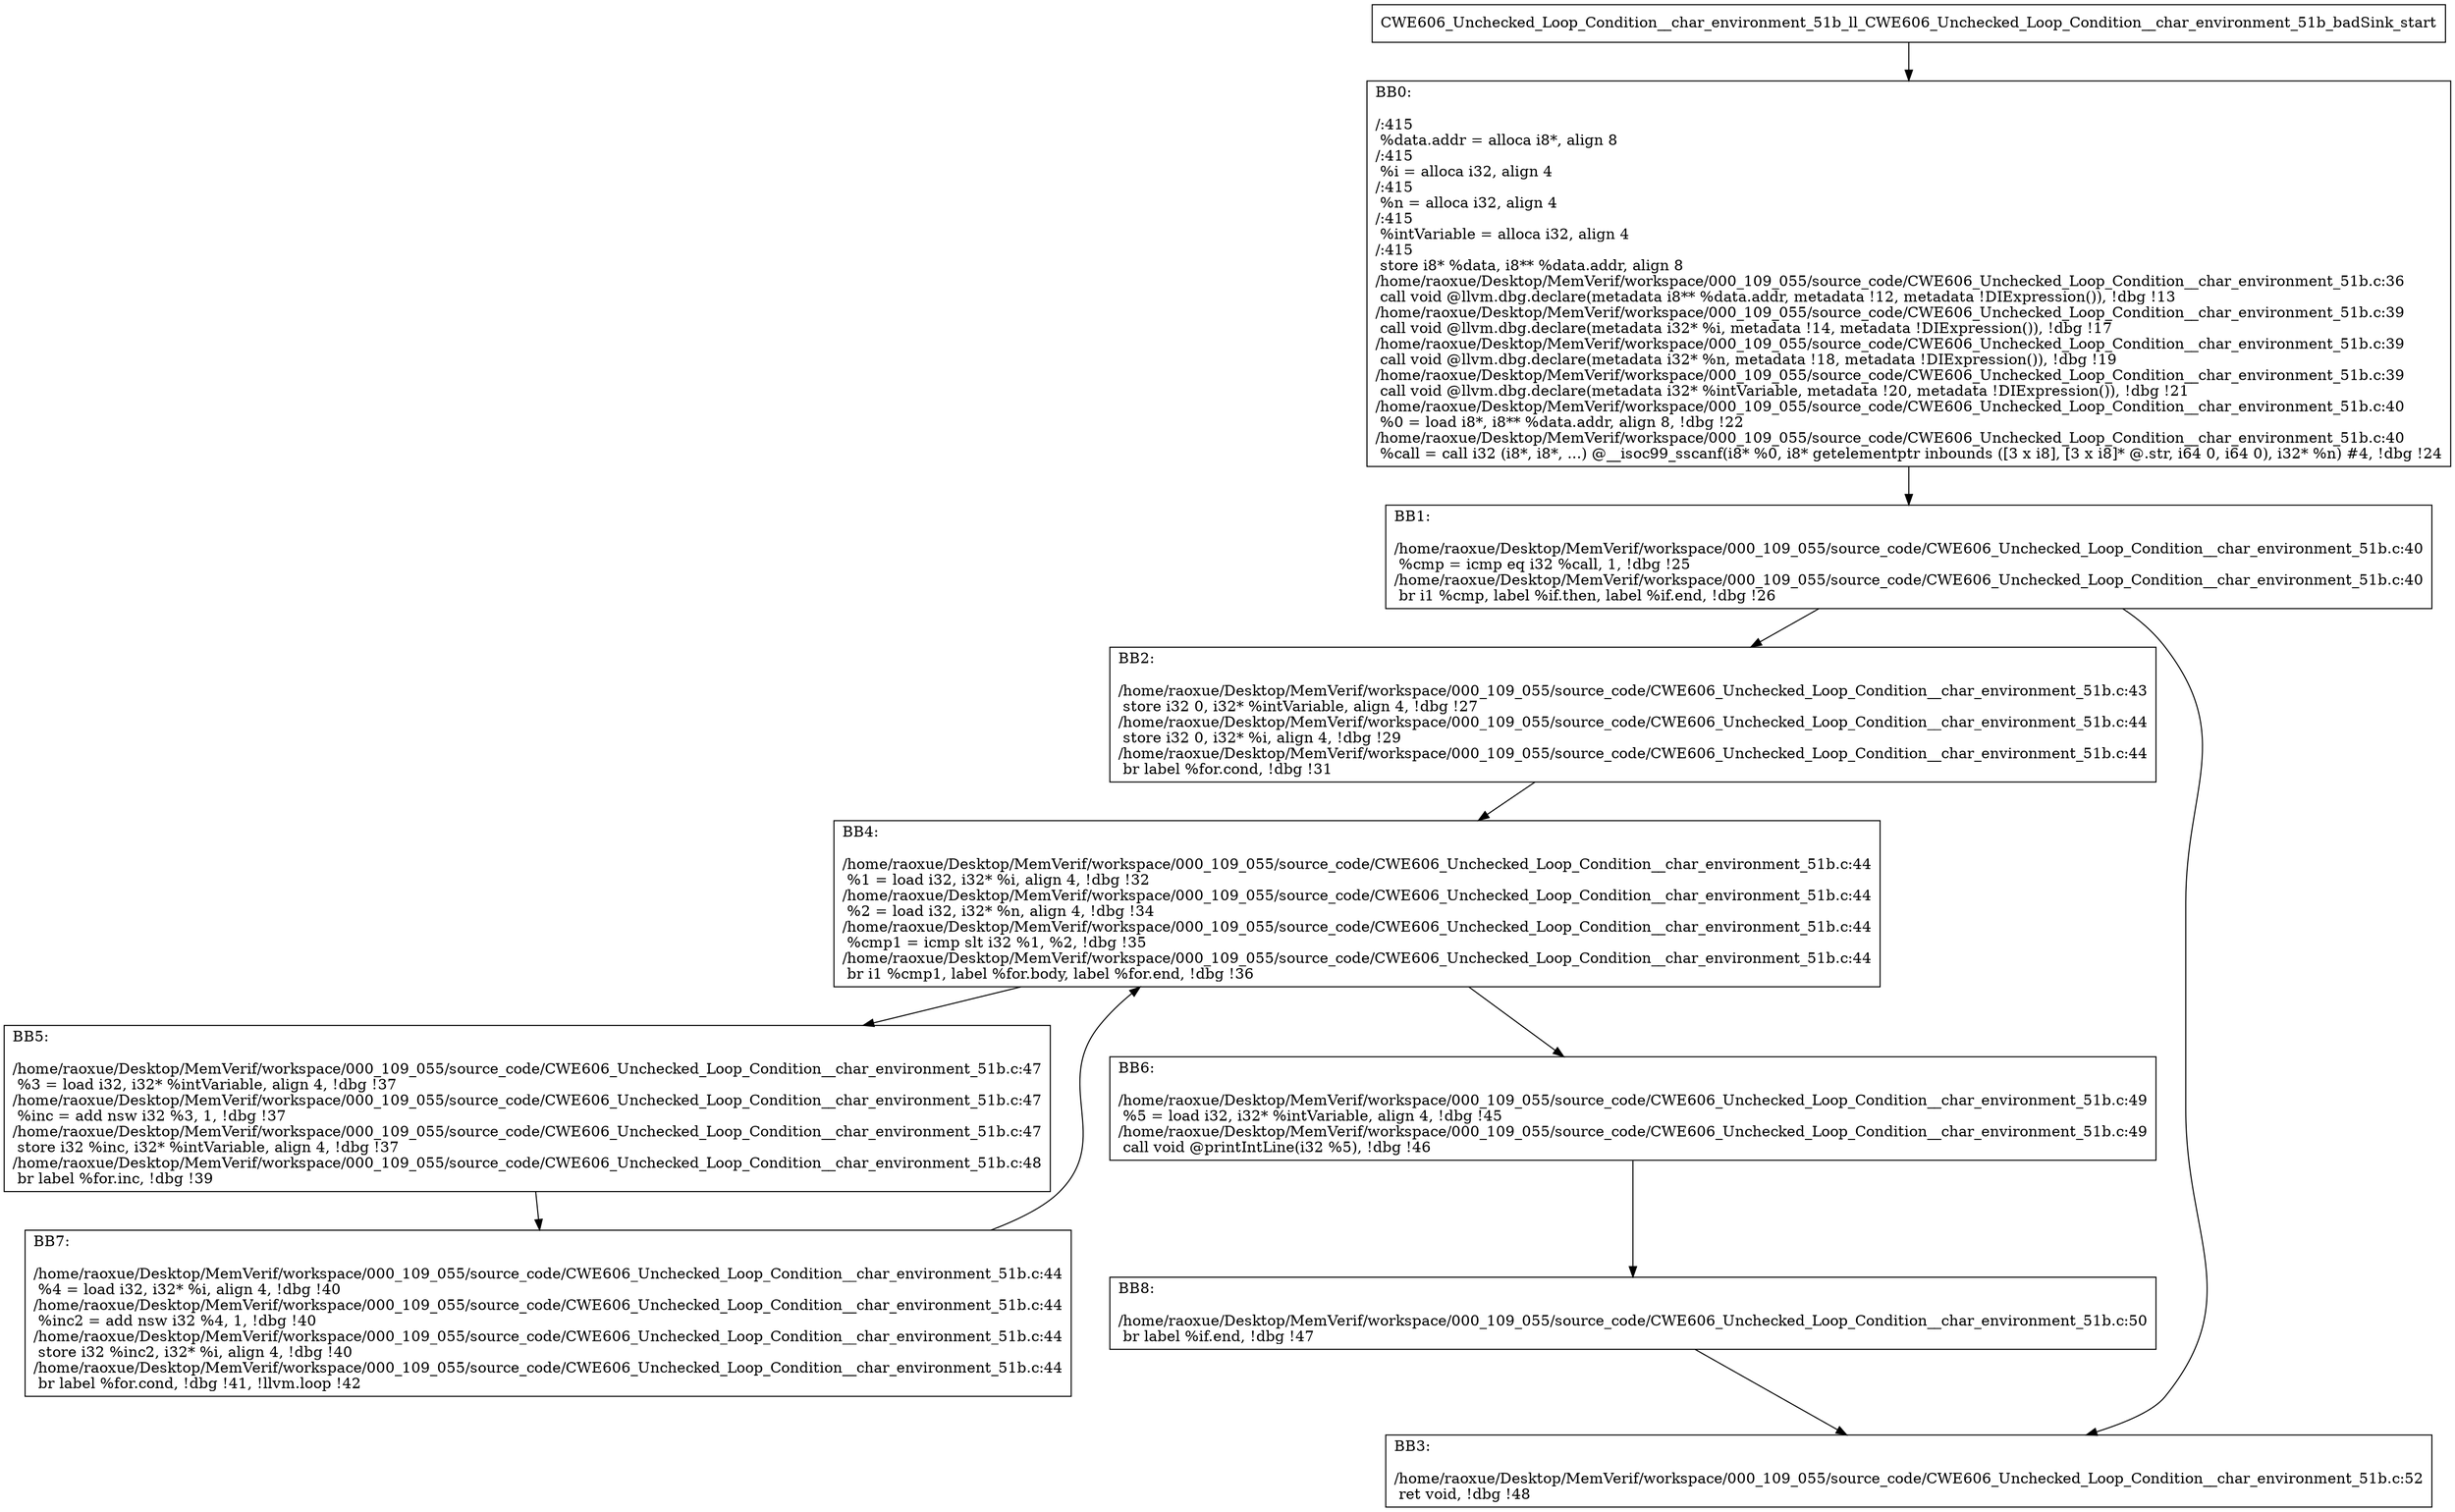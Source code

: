 digraph "CFG for'CWE606_Unchecked_Loop_Condition__char_environment_51b_ll_CWE606_Unchecked_Loop_Condition__char_environment_51b_badSink' function" {
	BBCWE606_Unchecked_Loop_Condition__char_environment_51b_ll_CWE606_Unchecked_Loop_Condition__char_environment_51b_badSink_start[shape=record,label="{CWE606_Unchecked_Loop_Condition__char_environment_51b_ll_CWE606_Unchecked_Loop_Condition__char_environment_51b_badSink_start}"];
	BBCWE606_Unchecked_Loop_Condition__char_environment_51b_ll_CWE606_Unchecked_Loop_Condition__char_environment_51b_badSink_start-> CWE606_Unchecked_Loop_Condition__char_environment_51b_ll_CWE606_Unchecked_Loop_Condition__char_environment_51b_badSinkBB0;
	CWE606_Unchecked_Loop_Condition__char_environment_51b_ll_CWE606_Unchecked_Loop_Condition__char_environment_51b_badSinkBB0 [shape=record, label="{BB0:\l\l/:415\l
  %data.addr = alloca i8*, align 8\l
/:415\l
  %i = alloca i32, align 4\l
/:415\l
  %n = alloca i32, align 4\l
/:415\l
  %intVariable = alloca i32, align 4\l
/:415\l
  store i8* %data, i8** %data.addr, align 8\l
/home/raoxue/Desktop/MemVerif/workspace/000_109_055/source_code/CWE606_Unchecked_Loop_Condition__char_environment_51b.c:36\l
  call void @llvm.dbg.declare(metadata i8** %data.addr, metadata !12, metadata !DIExpression()), !dbg !13\l
/home/raoxue/Desktop/MemVerif/workspace/000_109_055/source_code/CWE606_Unchecked_Loop_Condition__char_environment_51b.c:39\l
  call void @llvm.dbg.declare(metadata i32* %i, metadata !14, metadata !DIExpression()), !dbg !17\l
/home/raoxue/Desktop/MemVerif/workspace/000_109_055/source_code/CWE606_Unchecked_Loop_Condition__char_environment_51b.c:39\l
  call void @llvm.dbg.declare(metadata i32* %n, metadata !18, metadata !DIExpression()), !dbg !19\l
/home/raoxue/Desktop/MemVerif/workspace/000_109_055/source_code/CWE606_Unchecked_Loop_Condition__char_environment_51b.c:39\l
  call void @llvm.dbg.declare(metadata i32* %intVariable, metadata !20, metadata !DIExpression()), !dbg !21\l
/home/raoxue/Desktop/MemVerif/workspace/000_109_055/source_code/CWE606_Unchecked_Loop_Condition__char_environment_51b.c:40\l
  %0 = load i8*, i8** %data.addr, align 8, !dbg !22\l
/home/raoxue/Desktop/MemVerif/workspace/000_109_055/source_code/CWE606_Unchecked_Loop_Condition__char_environment_51b.c:40\l
  %call = call i32 (i8*, i8*, ...) @__isoc99_sscanf(i8* %0, i8* getelementptr inbounds ([3 x i8], [3 x i8]* @.str, i64 0, i64 0), i32* %n) #4, !dbg !24\l
}"];
	CWE606_Unchecked_Loop_Condition__char_environment_51b_ll_CWE606_Unchecked_Loop_Condition__char_environment_51b_badSinkBB0-> CWE606_Unchecked_Loop_Condition__char_environment_51b_ll_CWE606_Unchecked_Loop_Condition__char_environment_51b_badSinkBB1;
	CWE606_Unchecked_Loop_Condition__char_environment_51b_ll_CWE606_Unchecked_Loop_Condition__char_environment_51b_badSinkBB1 [shape=record, label="{BB1:\l\l/home/raoxue/Desktop/MemVerif/workspace/000_109_055/source_code/CWE606_Unchecked_Loop_Condition__char_environment_51b.c:40\l
  %cmp = icmp eq i32 %call, 1, !dbg !25\l
/home/raoxue/Desktop/MemVerif/workspace/000_109_055/source_code/CWE606_Unchecked_Loop_Condition__char_environment_51b.c:40\l
  br i1 %cmp, label %if.then, label %if.end, !dbg !26\l
}"];
	CWE606_Unchecked_Loop_Condition__char_environment_51b_ll_CWE606_Unchecked_Loop_Condition__char_environment_51b_badSinkBB1-> CWE606_Unchecked_Loop_Condition__char_environment_51b_ll_CWE606_Unchecked_Loop_Condition__char_environment_51b_badSinkBB2;
	CWE606_Unchecked_Loop_Condition__char_environment_51b_ll_CWE606_Unchecked_Loop_Condition__char_environment_51b_badSinkBB1-> CWE606_Unchecked_Loop_Condition__char_environment_51b_ll_CWE606_Unchecked_Loop_Condition__char_environment_51b_badSinkBB3;
	CWE606_Unchecked_Loop_Condition__char_environment_51b_ll_CWE606_Unchecked_Loop_Condition__char_environment_51b_badSinkBB2 [shape=record, label="{BB2:\l\l/home/raoxue/Desktop/MemVerif/workspace/000_109_055/source_code/CWE606_Unchecked_Loop_Condition__char_environment_51b.c:43\l
  store i32 0, i32* %intVariable, align 4, !dbg !27\l
/home/raoxue/Desktop/MemVerif/workspace/000_109_055/source_code/CWE606_Unchecked_Loop_Condition__char_environment_51b.c:44\l
  store i32 0, i32* %i, align 4, !dbg !29\l
/home/raoxue/Desktop/MemVerif/workspace/000_109_055/source_code/CWE606_Unchecked_Loop_Condition__char_environment_51b.c:44\l
  br label %for.cond, !dbg !31\l
}"];
	CWE606_Unchecked_Loop_Condition__char_environment_51b_ll_CWE606_Unchecked_Loop_Condition__char_environment_51b_badSinkBB2-> CWE606_Unchecked_Loop_Condition__char_environment_51b_ll_CWE606_Unchecked_Loop_Condition__char_environment_51b_badSinkBB4;
	CWE606_Unchecked_Loop_Condition__char_environment_51b_ll_CWE606_Unchecked_Loop_Condition__char_environment_51b_badSinkBB4 [shape=record, label="{BB4:\l\l/home/raoxue/Desktop/MemVerif/workspace/000_109_055/source_code/CWE606_Unchecked_Loop_Condition__char_environment_51b.c:44\l
  %1 = load i32, i32* %i, align 4, !dbg !32\l
/home/raoxue/Desktop/MemVerif/workspace/000_109_055/source_code/CWE606_Unchecked_Loop_Condition__char_environment_51b.c:44\l
  %2 = load i32, i32* %n, align 4, !dbg !34\l
/home/raoxue/Desktop/MemVerif/workspace/000_109_055/source_code/CWE606_Unchecked_Loop_Condition__char_environment_51b.c:44\l
  %cmp1 = icmp slt i32 %1, %2, !dbg !35\l
/home/raoxue/Desktop/MemVerif/workspace/000_109_055/source_code/CWE606_Unchecked_Loop_Condition__char_environment_51b.c:44\l
  br i1 %cmp1, label %for.body, label %for.end, !dbg !36\l
}"];
	CWE606_Unchecked_Loop_Condition__char_environment_51b_ll_CWE606_Unchecked_Loop_Condition__char_environment_51b_badSinkBB4-> CWE606_Unchecked_Loop_Condition__char_environment_51b_ll_CWE606_Unchecked_Loop_Condition__char_environment_51b_badSinkBB5;
	CWE606_Unchecked_Loop_Condition__char_environment_51b_ll_CWE606_Unchecked_Loop_Condition__char_environment_51b_badSinkBB4-> CWE606_Unchecked_Loop_Condition__char_environment_51b_ll_CWE606_Unchecked_Loop_Condition__char_environment_51b_badSinkBB6;
	CWE606_Unchecked_Loop_Condition__char_environment_51b_ll_CWE606_Unchecked_Loop_Condition__char_environment_51b_badSinkBB5 [shape=record, label="{BB5:\l\l/home/raoxue/Desktop/MemVerif/workspace/000_109_055/source_code/CWE606_Unchecked_Loop_Condition__char_environment_51b.c:47\l
  %3 = load i32, i32* %intVariable, align 4, !dbg !37\l
/home/raoxue/Desktop/MemVerif/workspace/000_109_055/source_code/CWE606_Unchecked_Loop_Condition__char_environment_51b.c:47\l
  %inc = add nsw i32 %3, 1, !dbg !37\l
/home/raoxue/Desktop/MemVerif/workspace/000_109_055/source_code/CWE606_Unchecked_Loop_Condition__char_environment_51b.c:47\l
  store i32 %inc, i32* %intVariable, align 4, !dbg !37\l
/home/raoxue/Desktop/MemVerif/workspace/000_109_055/source_code/CWE606_Unchecked_Loop_Condition__char_environment_51b.c:48\l
  br label %for.inc, !dbg !39\l
}"];
	CWE606_Unchecked_Loop_Condition__char_environment_51b_ll_CWE606_Unchecked_Loop_Condition__char_environment_51b_badSinkBB5-> CWE606_Unchecked_Loop_Condition__char_environment_51b_ll_CWE606_Unchecked_Loop_Condition__char_environment_51b_badSinkBB7;
	CWE606_Unchecked_Loop_Condition__char_environment_51b_ll_CWE606_Unchecked_Loop_Condition__char_environment_51b_badSinkBB7 [shape=record, label="{BB7:\l\l/home/raoxue/Desktop/MemVerif/workspace/000_109_055/source_code/CWE606_Unchecked_Loop_Condition__char_environment_51b.c:44\l
  %4 = load i32, i32* %i, align 4, !dbg !40\l
/home/raoxue/Desktop/MemVerif/workspace/000_109_055/source_code/CWE606_Unchecked_Loop_Condition__char_environment_51b.c:44\l
  %inc2 = add nsw i32 %4, 1, !dbg !40\l
/home/raoxue/Desktop/MemVerif/workspace/000_109_055/source_code/CWE606_Unchecked_Loop_Condition__char_environment_51b.c:44\l
  store i32 %inc2, i32* %i, align 4, !dbg !40\l
/home/raoxue/Desktop/MemVerif/workspace/000_109_055/source_code/CWE606_Unchecked_Loop_Condition__char_environment_51b.c:44\l
  br label %for.cond, !dbg !41, !llvm.loop !42\l
}"];
	CWE606_Unchecked_Loop_Condition__char_environment_51b_ll_CWE606_Unchecked_Loop_Condition__char_environment_51b_badSinkBB7-> CWE606_Unchecked_Loop_Condition__char_environment_51b_ll_CWE606_Unchecked_Loop_Condition__char_environment_51b_badSinkBB4;
	CWE606_Unchecked_Loop_Condition__char_environment_51b_ll_CWE606_Unchecked_Loop_Condition__char_environment_51b_badSinkBB6 [shape=record, label="{BB6:\l\l/home/raoxue/Desktop/MemVerif/workspace/000_109_055/source_code/CWE606_Unchecked_Loop_Condition__char_environment_51b.c:49\l
  %5 = load i32, i32* %intVariable, align 4, !dbg !45\l
/home/raoxue/Desktop/MemVerif/workspace/000_109_055/source_code/CWE606_Unchecked_Loop_Condition__char_environment_51b.c:49\l
  call void @printIntLine(i32 %5), !dbg !46\l
}"];
	CWE606_Unchecked_Loop_Condition__char_environment_51b_ll_CWE606_Unchecked_Loop_Condition__char_environment_51b_badSinkBB6-> CWE606_Unchecked_Loop_Condition__char_environment_51b_ll_CWE606_Unchecked_Loop_Condition__char_environment_51b_badSinkBB8;
	CWE606_Unchecked_Loop_Condition__char_environment_51b_ll_CWE606_Unchecked_Loop_Condition__char_environment_51b_badSinkBB8 [shape=record, label="{BB8:\l\l/home/raoxue/Desktop/MemVerif/workspace/000_109_055/source_code/CWE606_Unchecked_Loop_Condition__char_environment_51b.c:50\l
  br label %if.end, !dbg !47\l
}"];
	CWE606_Unchecked_Loop_Condition__char_environment_51b_ll_CWE606_Unchecked_Loop_Condition__char_environment_51b_badSinkBB8-> CWE606_Unchecked_Loop_Condition__char_environment_51b_ll_CWE606_Unchecked_Loop_Condition__char_environment_51b_badSinkBB3;
	CWE606_Unchecked_Loop_Condition__char_environment_51b_ll_CWE606_Unchecked_Loop_Condition__char_environment_51b_badSinkBB3 [shape=record, label="{BB3:\l\l/home/raoxue/Desktop/MemVerif/workspace/000_109_055/source_code/CWE606_Unchecked_Loop_Condition__char_environment_51b.c:52\l
  ret void, !dbg !48\l
}"];
}
